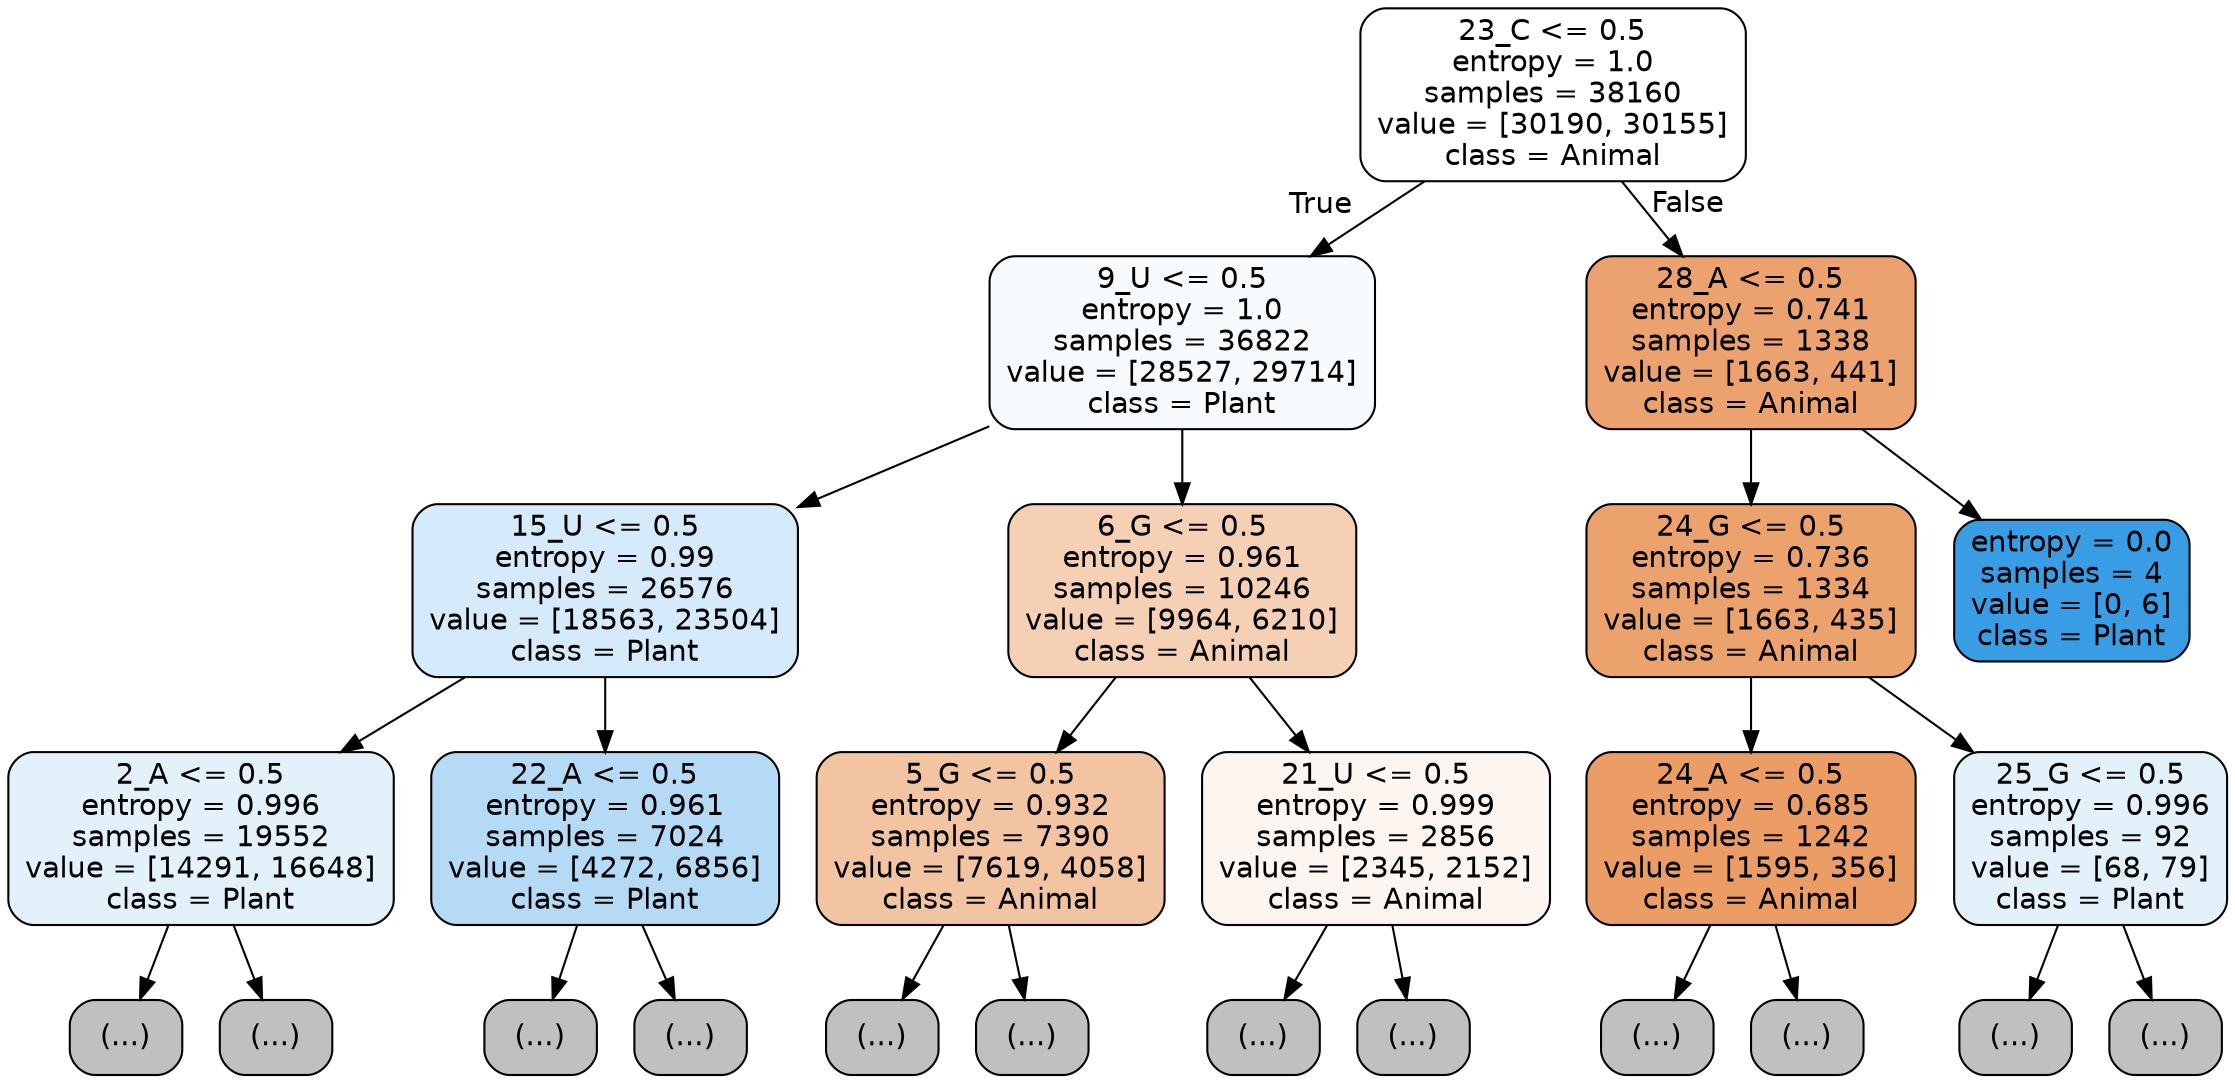 digraph Tree {
node [shape=box, style="filled, rounded", color="black", fontname="helvetica"] ;
edge [fontname="helvetica"] ;
0 [label="23_C <= 0.5\nentropy = 1.0\nsamples = 38160\nvalue = [30190, 30155]\nclass = Animal", fillcolor="#ffffff"] ;
1 [label="9_U <= 0.5\nentropy = 1.0\nsamples = 36822\nvalue = [28527, 29714]\nclass = Plant", fillcolor="#f7fbfe"] ;
0 -> 1 [labeldistance=2.5, labelangle=45, headlabel="True"] ;
2 [label="15_U <= 0.5\nentropy = 0.99\nsamples = 26576\nvalue = [18563, 23504]\nclass = Plant", fillcolor="#d5eafa"] ;
1 -> 2 ;
3 [label="2_A <= 0.5\nentropy = 0.996\nsamples = 19552\nvalue = [14291, 16648]\nclass = Plant", fillcolor="#e3f1fb"] ;
2 -> 3 ;
4 [label="(...)", fillcolor="#C0C0C0"] ;
3 -> 4 ;
6871 [label="(...)", fillcolor="#C0C0C0"] ;
3 -> 6871 ;
8926 [label="22_A <= 0.5\nentropy = 0.961\nsamples = 7024\nvalue = [4272, 6856]\nclass = Plant", fillcolor="#b4daf5"] ;
2 -> 8926 ;
8927 [label="(...)", fillcolor="#C0C0C0"] ;
8926 -> 8927 ;
11336 [label="(...)", fillcolor="#C0C0C0"] ;
8926 -> 11336 ;
11645 [label="6_G <= 0.5\nentropy = 0.961\nsamples = 10246\nvalue = [9964, 6210]\nclass = Animal", fillcolor="#f5d0b4"] ;
1 -> 11645 ;
11646 [label="5_G <= 0.5\nentropy = 0.932\nsamples = 7390\nvalue = [7619, 4058]\nclass = Animal", fillcolor="#f3c4a2"] ;
11645 -> 11646 ;
11647 [label="(...)", fillcolor="#C0C0C0"] ;
11646 -> 11647 ;
14162 [label="(...)", fillcolor="#C0C0C0"] ;
11646 -> 14162 ;
15139 [label="21_U <= 0.5\nentropy = 0.999\nsamples = 2856\nvalue = [2345, 2152]\nclass = Animal", fillcolor="#fdf5ef"] ;
11645 -> 15139 ;
15140 [label="(...)", fillcolor="#C0C0C0"] ;
15139 -> 15140 ;
16109 [label="(...)", fillcolor="#C0C0C0"] ;
15139 -> 16109 ;
16374 [label="28_A <= 0.5\nentropy = 0.741\nsamples = 1338\nvalue = [1663, 441]\nclass = Animal", fillcolor="#eca26e"] ;
0 -> 16374 [labeldistance=2.5, labelangle=-45, headlabel="False"] ;
16375 [label="24_G <= 0.5\nentropy = 0.736\nsamples = 1334\nvalue = [1663, 435]\nclass = Animal", fillcolor="#eca26d"] ;
16374 -> 16375 ;
16376 [label="24_A <= 0.5\nentropy = 0.685\nsamples = 1242\nvalue = [1595, 356]\nclass = Animal", fillcolor="#eb9d65"] ;
16375 -> 16376 ;
16377 [label="(...)", fillcolor="#C0C0C0"] ;
16376 -> 16377 ;
16880 [label="(...)", fillcolor="#C0C0C0"] ;
16376 -> 16880 ;
16953 [label="25_G <= 0.5\nentropy = 0.996\nsamples = 92\nvalue = [68, 79]\nclass = Plant", fillcolor="#e3f1fb"] ;
16375 -> 16953 ;
16954 [label="(...)", fillcolor="#C0C0C0"] ;
16953 -> 16954 ;
17007 [label="(...)", fillcolor="#C0C0C0"] ;
16953 -> 17007 ;
17014 [label="entropy = 0.0\nsamples = 4\nvalue = [0, 6]\nclass = Plant", fillcolor="#399de5"] ;
16374 -> 17014 ;
}